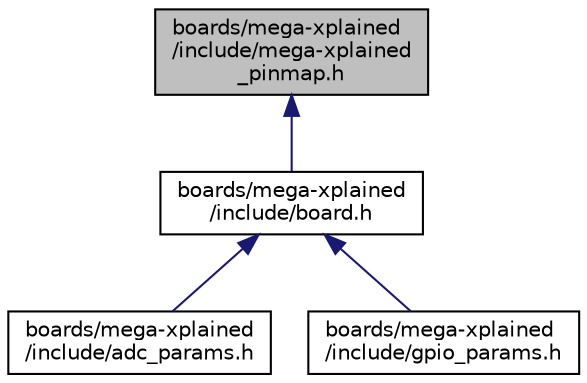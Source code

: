 digraph "boards/mega-xplained/include/mega-xplained_pinmap.h"
{
 // LATEX_PDF_SIZE
  edge [fontname="Helvetica",fontsize="10",labelfontname="Helvetica",labelfontsize="10"];
  node [fontname="Helvetica",fontsize="10",shape=record];
  Node1 [label="boards/mega-xplained\l/include/mega-xplained\l_pinmap.h",height=0.2,width=0.4,color="black", fillcolor="grey75", style="filled", fontcolor="black",tooltip="Mapping from MCU pins to Mega Xplained pins."];
  Node1 -> Node2 [dir="back",color="midnightblue",fontsize="10",style="solid",fontname="Helvetica"];
  Node2 [label="boards/mega-xplained\l/include/board.h",height=0.2,width=0.4,color="black", fillcolor="white", style="filled",URL="$mega-xplained_2include_2board_8h_source.html",tooltip=" "];
  Node2 -> Node3 [dir="back",color="midnightblue",fontsize="10",style="solid",fontname="Helvetica"];
  Node3 [label="boards/mega-xplained\l/include/adc_params.h",height=0.2,width=0.4,color="black", fillcolor="white", style="filled",URL="$mega-xplained_2include_2adc__params_8h.html",tooltip="Board specific configuration of direct mapped ADC."];
  Node2 -> Node4 [dir="back",color="midnightblue",fontsize="10",style="solid",fontname="Helvetica"];
  Node4 [label="boards/mega-xplained\l/include/gpio_params.h",height=0.2,width=0.4,color="black", fillcolor="white", style="filled",URL="$mega-xplained_2include_2gpio__params_8h.html",tooltip="Configuration of SAUL mapped GPIO pins."];
}
